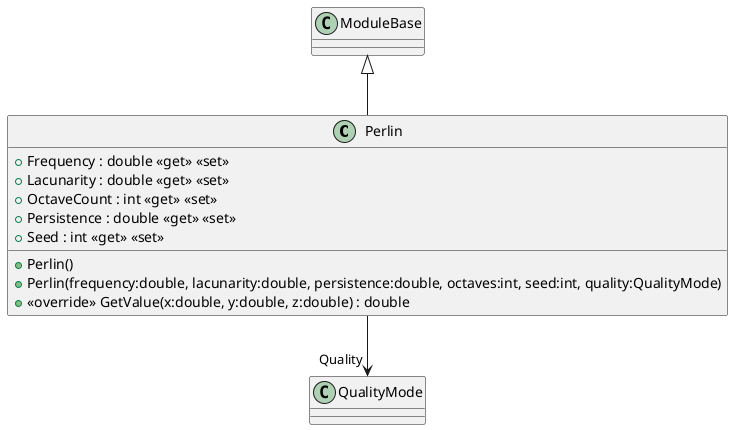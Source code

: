 @startuml
class Perlin {
    + Frequency : double <<get>> <<set>>
    + Lacunarity : double <<get>> <<set>>
    + OctaveCount : int <<get>> <<set>>
    + Persistence : double <<get>> <<set>>
    + Seed : int <<get>> <<set>>
    + Perlin()
    + Perlin(frequency:double, lacunarity:double, persistence:double, octaves:int, seed:int, quality:QualityMode)
    + <<override>> GetValue(x:double, y:double, z:double) : double
}
ModuleBase <|-- Perlin
Perlin --> "Quality" QualityMode
@enduml
